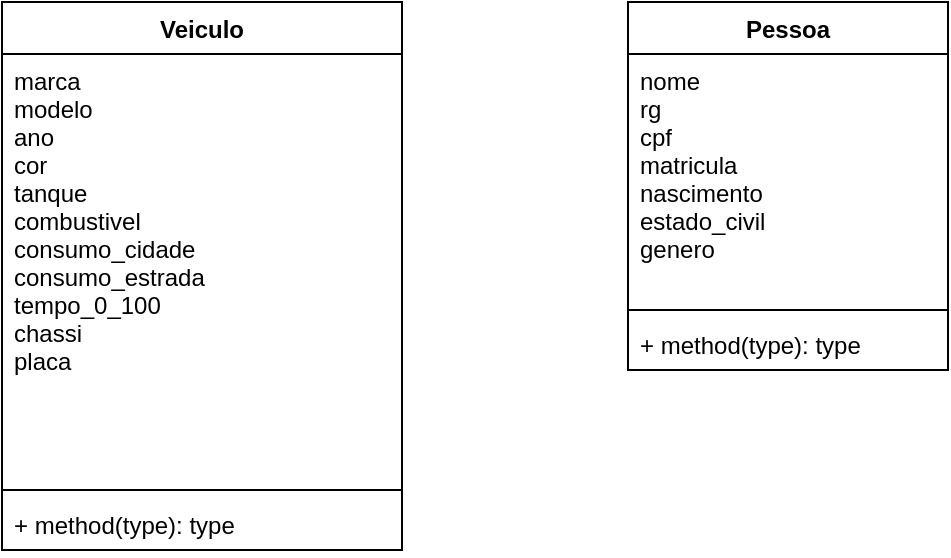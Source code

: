 <mxfile version="12.1.0" type="github" pages="1"><diagram id="Ipui4jtCJ47_DFEFkEzJ" name="Page-1"><mxGraphModel dx="854" dy="439" grid="1" gridSize="10" guides="1" tooltips="1" connect="1" arrows="1" fold="1" page="1" pageScale="1" pageWidth="827" pageHeight="1169" math="0" shadow="0"><root><mxCell id="0"/><mxCell id="1" parent="0"/><mxCell id="1_A4xuvZMz7sVVGxssSD-1" value="Veiculo" style="swimlane;fontStyle=1;align=center;verticalAlign=top;childLayout=stackLayout;horizontal=1;startSize=26;horizontalStack=0;resizeParent=1;resizeParentMax=0;resizeLast=0;collapsible=1;marginBottom=0;" parent="1" vertex="1"><mxGeometry x="20" y="21" width="200" height="274" as="geometry"/></mxCell><mxCell id="1_A4xuvZMz7sVVGxssSD-2" value="marca&#xA;modelo&#xA;ano&#xA;cor&#xA;tanque&#xA;combustivel&#xA;consumo_cidade&#xA;consumo_estrada&#xA;tempo_0_100&#xA;chassi&#xA;placa&#xA;&#xA;&#xA;&#xA;&#xA;&#xA;&#xA;" style="text;strokeColor=none;fillColor=none;align=left;verticalAlign=top;spacingLeft=4;spacingRight=4;overflow=hidden;rotatable=0;points=[[0,0.5],[1,0.5]];portConstraint=eastwest;" parent="1_A4xuvZMz7sVVGxssSD-1" vertex="1"><mxGeometry y="26" width="200" height="214" as="geometry"/></mxCell><mxCell id="1_A4xuvZMz7sVVGxssSD-3" value="" style="line;strokeWidth=1;fillColor=none;align=left;verticalAlign=middle;spacingTop=-1;spacingLeft=3;spacingRight=3;rotatable=0;labelPosition=right;points=[];portConstraint=eastwest;" parent="1_A4xuvZMz7sVVGxssSD-1" vertex="1"><mxGeometry y="240" width="200" height="8" as="geometry"/></mxCell><mxCell id="1_A4xuvZMz7sVVGxssSD-4" value="+ method(type): type" style="text;strokeColor=none;fillColor=none;align=left;verticalAlign=top;spacingLeft=4;spacingRight=4;overflow=hidden;rotatable=0;points=[[0,0.5],[1,0.5]];portConstraint=eastwest;" parent="1_A4xuvZMz7sVVGxssSD-1" vertex="1"><mxGeometry y="248" width="200" height="26" as="geometry"/></mxCell><mxCell id="1_A4xuvZMz7sVVGxssSD-5" value="Pessoa" style="swimlane;fontStyle=1;align=center;verticalAlign=top;childLayout=stackLayout;horizontal=1;startSize=26;horizontalStack=0;resizeParent=1;resizeParentMax=0;resizeLast=0;collapsible=1;marginBottom=0;" parent="1" vertex="1"><mxGeometry x="333" y="21" width="160" height="184" as="geometry"/></mxCell><mxCell id="1_A4xuvZMz7sVVGxssSD-6" value="nome&#xA;rg&#xA;cpf&#xA;matricula&#xA;nascimento&#xA;estado_civil&#xA;genero&#xA;&#xA;" style="text;strokeColor=none;fillColor=none;align=left;verticalAlign=top;spacingLeft=4;spacingRight=4;overflow=hidden;rotatable=0;points=[[0,0.5],[1,0.5]];portConstraint=eastwest;" parent="1_A4xuvZMz7sVVGxssSD-5" vertex="1"><mxGeometry y="26" width="160" height="124" as="geometry"/></mxCell><mxCell id="1_A4xuvZMz7sVVGxssSD-7" value="" style="line;strokeWidth=1;fillColor=none;align=left;verticalAlign=middle;spacingTop=-1;spacingLeft=3;spacingRight=3;rotatable=0;labelPosition=right;points=[];portConstraint=eastwest;" parent="1_A4xuvZMz7sVVGxssSD-5" vertex="1"><mxGeometry y="150" width="160" height="8" as="geometry"/></mxCell><mxCell id="1_A4xuvZMz7sVVGxssSD-8" value="+ method(type): type" style="text;strokeColor=none;fillColor=none;align=left;verticalAlign=top;spacingLeft=4;spacingRight=4;overflow=hidden;rotatable=0;points=[[0,0.5],[1,0.5]];portConstraint=eastwest;" parent="1_A4xuvZMz7sVVGxssSD-5" vertex="1"><mxGeometry y="158" width="160" height="26" as="geometry"/></mxCell></root></mxGraphModel></diagram></mxfile>
